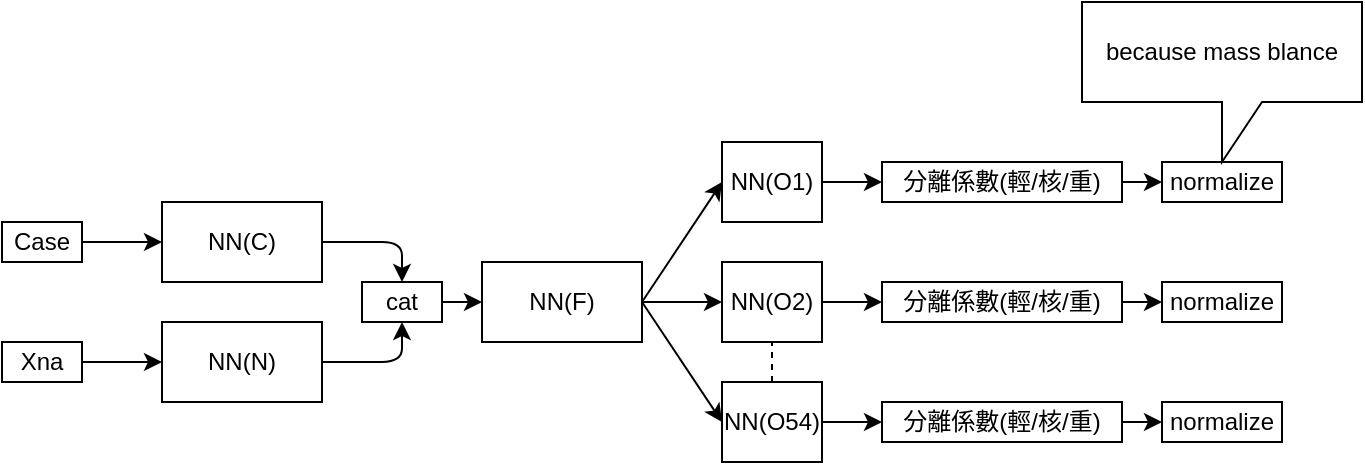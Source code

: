 <mxfile version="13.0.8" type="github"><diagram id="g9hYKM9GGaXOqD2N5ZTm" name="Page-1"><mxGraphModel dx="1595" dy="725" grid="1" gridSize="10" guides="1" tooltips="1" connect="1" arrows="1" fold="1" page="1" pageScale="1" pageWidth="827" pageHeight="1169" math="0" shadow="0"><root><mxCell id="0"/><mxCell id="1" parent="0"/><mxCell id="ClilxGXMTWCJNwSziOGw-3" value="Xna" style="text;html=1;strokeColor=#000000;fillColor=none;align=center;verticalAlign=middle;whiteSpace=wrap;rounded=0;" vertex="1" parent="1"><mxGeometry x="120" y="300" width="40" height="20" as="geometry"/></mxCell><mxCell id="ClilxGXMTWCJNwSziOGw-4" value="Case" style="text;html=1;strokeColor=#000000;fillColor=none;align=center;verticalAlign=middle;whiteSpace=wrap;rounded=0;" vertex="1" parent="1"><mxGeometry x="120" y="240" width="40" height="20" as="geometry"/></mxCell><mxCell id="ClilxGXMTWCJNwSziOGw-5" value="NN(C)" style="rounded=0;whiteSpace=wrap;html=1;strokeColor=#000000;" vertex="1" parent="1"><mxGeometry x="200" y="230" width="80" height="40" as="geometry"/></mxCell><mxCell id="ClilxGXMTWCJNwSziOGw-6" value="NN(N)" style="rounded=0;whiteSpace=wrap;html=1;strokeColor=#000000;" vertex="1" parent="1"><mxGeometry x="200" y="290" width="80" height="40" as="geometry"/></mxCell><mxCell id="ClilxGXMTWCJNwSziOGw-7" value="" style="endArrow=classic;html=1;exitX=1;exitY=0.5;exitDx=0;exitDy=0;entryX=0;entryY=0.5;entryDx=0;entryDy=0;" edge="1" parent="1" source="ClilxGXMTWCJNwSziOGw-4" target="ClilxGXMTWCJNwSziOGw-5"><mxGeometry width="50" height="50" relative="1" as="geometry"><mxPoint x="390" y="400" as="sourcePoint"/><mxPoint x="440" y="350" as="targetPoint"/></mxGeometry></mxCell><mxCell id="ClilxGXMTWCJNwSziOGw-8" value="" style="endArrow=classic;html=1;exitX=1;exitY=0.5;exitDx=0;exitDy=0;entryX=0;entryY=0.5;entryDx=0;entryDy=0;" edge="1" parent="1" source="ClilxGXMTWCJNwSziOGw-3" target="ClilxGXMTWCJNwSziOGw-6"><mxGeometry width="50" height="50" relative="1" as="geometry"><mxPoint x="390" y="400" as="sourcePoint"/><mxPoint x="440" y="350" as="targetPoint"/></mxGeometry></mxCell><mxCell id="ClilxGXMTWCJNwSziOGw-9" value="cat" style="text;html=1;strokeColor=#000000;fillColor=none;align=center;verticalAlign=middle;whiteSpace=wrap;rounded=0;" vertex="1" parent="1"><mxGeometry x="300" y="270" width="40" height="20" as="geometry"/></mxCell><mxCell id="ClilxGXMTWCJNwSziOGw-10" value="NN(F)" style="rounded=0;whiteSpace=wrap;html=1;strokeColor=#000000;" vertex="1" parent="1"><mxGeometry x="360" y="260" width="80" height="40" as="geometry"/></mxCell><mxCell id="ClilxGXMTWCJNwSziOGw-12" value="" style="edgeStyle=segmentEdgeStyle;endArrow=classic;html=1;exitX=1;exitY=0.5;exitDx=0;exitDy=0;entryX=0.5;entryY=1;entryDx=0;entryDy=0;" edge="1" parent="1" source="ClilxGXMTWCJNwSziOGw-6" target="ClilxGXMTWCJNwSziOGw-9"><mxGeometry width="50" height="50" relative="1" as="geometry"><mxPoint x="390" y="400" as="sourcePoint"/><mxPoint x="440" y="350" as="targetPoint"/></mxGeometry></mxCell><mxCell id="ClilxGXMTWCJNwSziOGw-13" value="" style="edgeStyle=segmentEdgeStyle;endArrow=classic;html=1;exitX=1;exitY=0.5;exitDx=0;exitDy=0;entryX=0.5;entryY=0;entryDx=0;entryDy=0;" edge="1" parent="1" source="ClilxGXMTWCJNwSziOGw-5" target="ClilxGXMTWCJNwSziOGw-9"><mxGeometry width="50" height="50" relative="1" as="geometry"><mxPoint x="390" y="400" as="sourcePoint"/><mxPoint x="360" y="220" as="targetPoint"/><Array as="points"><mxPoint x="320" y="250"/></Array></mxGeometry></mxCell><mxCell id="ClilxGXMTWCJNwSziOGw-14" value="" style="endArrow=classic;html=1;exitX=1;exitY=0.5;exitDx=0;exitDy=0;entryX=0;entryY=0.5;entryDx=0;entryDy=0;" edge="1" parent="1" source="ClilxGXMTWCJNwSziOGw-9" target="ClilxGXMTWCJNwSziOGw-10"><mxGeometry width="50" height="50" relative="1" as="geometry"><mxPoint x="390" y="400" as="sourcePoint"/><mxPoint x="440" y="350" as="targetPoint"/></mxGeometry></mxCell><mxCell id="ClilxGXMTWCJNwSziOGw-16" value="NN(O1)" style="rounded=0;whiteSpace=wrap;html=1;strokeColor=#000000;" vertex="1" parent="1"><mxGeometry x="480" y="200" width="50" height="40" as="geometry"/></mxCell><mxCell id="ClilxGXMTWCJNwSziOGw-17" value="NN(O2)" style="rounded=0;whiteSpace=wrap;html=1;strokeColor=#000000;" vertex="1" parent="1"><mxGeometry x="480" y="260" width="50" height="40" as="geometry"/></mxCell><mxCell id="ClilxGXMTWCJNwSziOGw-18" value="NN(O54)" style="rounded=0;whiteSpace=wrap;html=1;strokeColor=#000000;" vertex="1" parent="1"><mxGeometry x="480" y="320" width="50" height="40" as="geometry"/></mxCell><mxCell id="ClilxGXMTWCJNwSziOGw-19" value="" style="endArrow=classic;html=1;entryX=0;entryY=0.5;entryDx=0;entryDy=0;exitX=1;exitY=0.5;exitDx=0;exitDy=0;" edge="1" parent="1" source="ClilxGXMTWCJNwSziOGw-10" target="ClilxGXMTWCJNwSziOGw-16"><mxGeometry width="50" height="50" relative="1" as="geometry"><mxPoint x="390" y="400" as="sourcePoint"/><mxPoint x="440" y="350" as="targetPoint"/></mxGeometry></mxCell><mxCell id="ClilxGXMTWCJNwSziOGw-20" value="" style="endArrow=classic;html=1;entryX=0;entryY=0.5;entryDx=0;entryDy=0;" edge="1" parent="1" target="ClilxGXMTWCJNwSziOGw-17"><mxGeometry width="50" height="50" relative="1" as="geometry"><mxPoint x="440" y="280" as="sourcePoint"/><mxPoint x="440" y="350" as="targetPoint"/></mxGeometry></mxCell><mxCell id="ClilxGXMTWCJNwSziOGw-21" value="" style="endArrow=classic;html=1;entryX=0;entryY=0.5;entryDx=0;entryDy=0;exitX=1;exitY=0.5;exitDx=0;exitDy=0;" edge="1" parent="1" source="ClilxGXMTWCJNwSziOGw-10" target="ClilxGXMTWCJNwSziOGw-18"><mxGeometry width="50" height="50" relative="1" as="geometry"><mxPoint x="390" y="400" as="sourcePoint"/><mxPoint x="440" y="350" as="targetPoint"/></mxGeometry></mxCell><mxCell id="ClilxGXMTWCJNwSziOGw-22" value="" style="endArrow=none;dashed=1;html=1;entryX=0.5;entryY=1;entryDx=0;entryDy=0;exitX=0.5;exitY=0;exitDx=0;exitDy=0;" edge="1" parent="1" source="ClilxGXMTWCJNwSziOGw-18" target="ClilxGXMTWCJNwSziOGw-17"><mxGeometry width="50" height="50" relative="1" as="geometry"><mxPoint x="390" y="400" as="sourcePoint"/><mxPoint x="440" y="350" as="targetPoint"/></mxGeometry></mxCell><mxCell id="ClilxGXMTWCJNwSziOGw-23" value="normalize" style="text;html=1;strokeColor=#000000;fillColor=none;align=center;verticalAlign=middle;whiteSpace=wrap;rounded=0;" vertex="1" parent="1"><mxGeometry x="700" y="210" width="60" height="20" as="geometry"/></mxCell><mxCell id="ClilxGXMTWCJNwSziOGw-24" value="normalize" style="text;html=1;strokeColor=#000000;fillColor=none;align=center;verticalAlign=middle;whiteSpace=wrap;rounded=0;" vertex="1" parent="1"><mxGeometry x="700" y="270" width="60" height="20" as="geometry"/></mxCell><mxCell id="ClilxGXMTWCJNwSziOGw-25" value="normalize" style="text;html=1;strokeColor=#000000;fillColor=none;align=center;verticalAlign=middle;whiteSpace=wrap;rounded=0;" vertex="1" parent="1"><mxGeometry x="700" y="330" width="60" height="20" as="geometry"/></mxCell><mxCell id="ClilxGXMTWCJNwSziOGw-30" value="&lt;span&gt;because mass blance&lt;/span&gt;" style="shape=callout;whiteSpace=wrap;html=1;perimeter=calloutPerimeter;strokeColor=#000000;fillColor=none;" vertex="1" parent="1"><mxGeometry x="660" y="130" width="140" height="80" as="geometry"/></mxCell><mxCell id="ClilxGXMTWCJNwSziOGw-31" value="分離係數(輕/核/重)" style="text;html=1;strokeColor=#000000;fillColor=none;align=center;verticalAlign=middle;whiteSpace=wrap;rounded=0;" vertex="1" parent="1"><mxGeometry x="560" y="210" width="120" height="20" as="geometry"/></mxCell><mxCell id="ClilxGXMTWCJNwSziOGw-48" value="" style="endArrow=classic;html=1;entryX=0;entryY=0.5;entryDx=0;entryDy=0;exitX=1;exitY=0.5;exitDx=0;exitDy=0;" edge="1" parent="1" source="ClilxGXMTWCJNwSziOGw-16"><mxGeometry width="50" height="50" relative="1" as="geometry"><mxPoint x="390" y="400" as="sourcePoint"/><mxPoint x="560" y="220" as="targetPoint"/></mxGeometry></mxCell><mxCell id="ClilxGXMTWCJNwSziOGw-49" value="" style="endArrow=classic;html=1;exitX=1;exitY=0.5;exitDx=0;exitDy=0;" edge="1" parent="1" source="ClilxGXMTWCJNwSziOGw-17"><mxGeometry width="50" height="50" relative="1" as="geometry"><mxPoint x="390" y="400" as="sourcePoint"/><mxPoint x="560" y="280" as="targetPoint"/></mxGeometry></mxCell><mxCell id="ClilxGXMTWCJNwSziOGw-50" value="分離係數(輕/核/重)" style="text;html=1;strokeColor=#000000;fillColor=none;align=center;verticalAlign=middle;whiteSpace=wrap;rounded=0;" vertex="1" parent="1"><mxGeometry x="560" y="270" width="120" height="20" as="geometry"/></mxCell><mxCell id="ClilxGXMTWCJNwSziOGw-51" value="分離係數(輕/核/重)" style="text;html=1;strokeColor=#000000;fillColor=none;align=center;verticalAlign=middle;whiteSpace=wrap;rounded=0;" vertex="1" parent="1"><mxGeometry x="560" y="330" width="120" height="20" as="geometry"/></mxCell><mxCell id="ClilxGXMTWCJNwSziOGw-52" value="" style="endArrow=classic;html=1;entryX=0;entryY=0.5;entryDx=0;entryDy=0;exitX=1;exitY=0.5;exitDx=0;exitDy=0;" edge="1" parent="1" source="ClilxGXMTWCJNwSziOGw-18" target="ClilxGXMTWCJNwSziOGw-51"><mxGeometry width="50" height="50" relative="1" as="geometry"><mxPoint x="390" y="400" as="sourcePoint"/><mxPoint x="440" y="350" as="targetPoint"/></mxGeometry></mxCell><mxCell id="ClilxGXMTWCJNwSziOGw-53" value="" style="endArrow=classic;html=1;entryX=0;entryY=0.5;entryDx=0;entryDy=0;exitX=1;exitY=0.5;exitDx=0;exitDy=0;" edge="1" parent="1" source="ClilxGXMTWCJNwSziOGw-31" target="ClilxGXMTWCJNwSziOGw-23"><mxGeometry width="50" height="50" relative="1" as="geometry"><mxPoint x="390" y="400" as="sourcePoint"/><mxPoint x="440" y="350" as="targetPoint"/></mxGeometry></mxCell><mxCell id="ClilxGXMTWCJNwSziOGw-54" value="" style="endArrow=classic;html=1;entryX=0;entryY=0.5;entryDx=0;entryDy=0;exitX=1;exitY=0.5;exitDx=0;exitDy=0;" edge="1" parent="1" source="ClilxGXMTWCJNwSziOGw-50" target="ClilxGXMTWCJNwSziOGw-24"><mxGeometry width="50" height="50" relative="1" as="geometry"><mxPoint x="390" y="400" as="sourcePoint"/><mxPoint x="440" y="350" as="targetPoint"/></mxGeometry></mxCell><mxCell id="ClilxGXMTWCJNwSziOGw-55" value="" style="endArrow=classic;html=1;entryX=0;entryY=0.5;entryDx=0;entryDy=0;exitX=1;exitY=0.5;exitDx=0;exitDy=0;" edge="1" parent="1" source="ClilxGXMTWCJNwSziOGw-51" target="ClilxGXMTWCJNwSziOGw-25"><mxGeometry width="50" height="50" relative="1" as="geometry"><mxPoint x="390" y="400" as="sourcePoint"/><mxPoint x="440" y="350" as="targetPoint"/></mxGeometry></mxCell></root></mxGraphModel></diagram></mxfile>